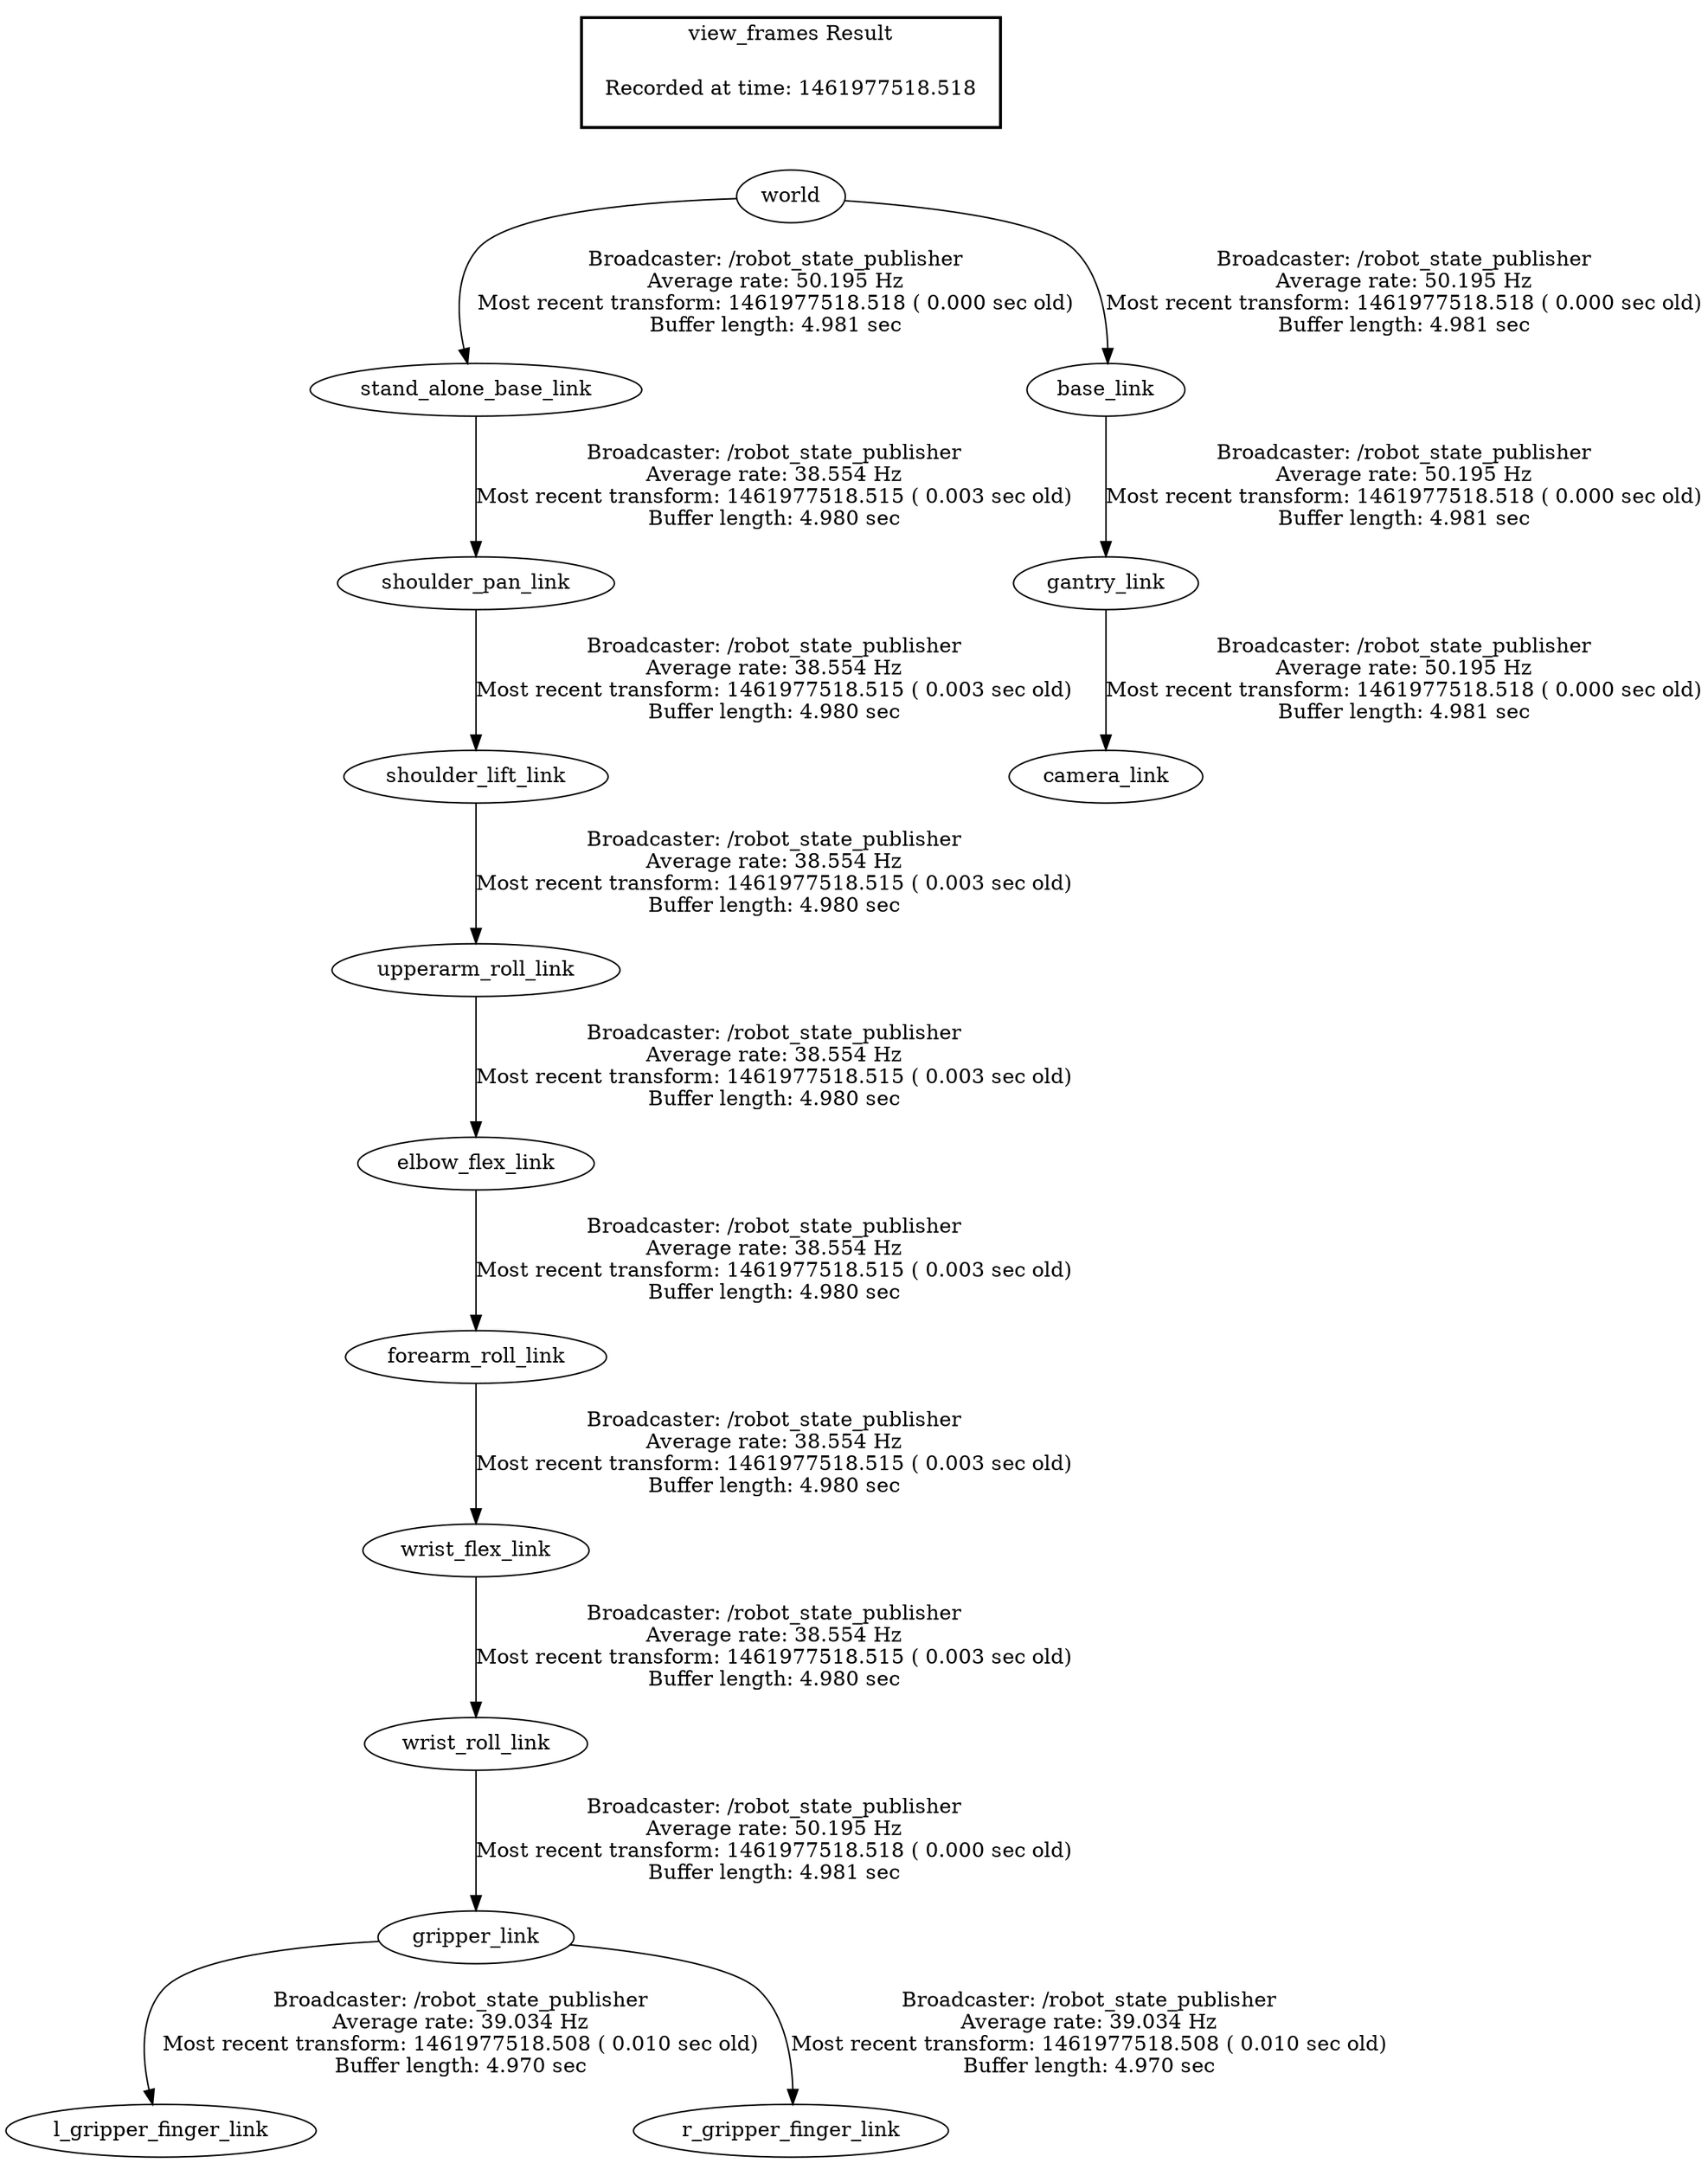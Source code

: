 digraph G {
"upperarm_roll_link" -> "elbow_flex_link"[label="Broadcaster: /robot_state_publisher\nAverage rate: 38.554 Hz\nMost recent transform: 1461977518.515 ( 0.003 sec old)\nBuffer length: 4.980 sec\n"];
"shoulder_lift_link" -> "upperarm_roll_link"[label="Broadcaster: /robot_state_publisher\nAverage rate: 38.554 Hz\nMost recent transform: 1461977518.515 ( 0.003 sec old)\nBuffer length: 4.980 sec\n"];
"elbow_flex_link" -> "forearm_roll_link"[label="Broadcaster: /robot_state_publisher\nAverage rate: 38.554 Hz\nMost recent transform: 1461977518.515 ( 0.003 sec old)\nBuffer length: 4.980 sec\n"];
"shoulder_pan_link" -> "shoulder_lift_link"[label="Broadcaster: /robot_state_publisher\nAverage rate: 38.554 Hz\nMost recent transform: 1461977518.515 ( 0.003 sec old)\nBuffer length: 4.980 sec\n"];
"stand_alone_base_link" -> "shoulder_pan_link"[label="Broadcaster: /robot_state_publisher\nAverage rate: 38.554 Hz\nMost recent transform: 1461977518.515 ( 0.003 sec old)\nBuffer length: 4.980 sec\n"];
"world" -> "stand_alone_base_link"[label="Broadcaster: /robot_state_publisher\nAverage rate: 50.195 Hz\nMost recent transform: 1461977518.518 ( 0.000 sec old)\nBuffer length: 4.981 sec\n"];
"forearm_roll_link" -> "wrist_flex_link"[label="Broadcaster: /robot_state_publisher\nAverage rate: 38.554 Hz\nMost recent transform: 1461977518.515 ( 0.003 sec old)\nBuffer length: 4.980 sec\n"];
"wrist_flex_link" -> "wrist_roll_link"[label="Broadcaster: /robot_state_publisher\nAverage rate: 38.554 Hz\nMost recent transform: 1461977518.515 ( 0.003 sec old)\nBuffer length: 4.980 sec\n"];
"gantry_link" -> "camera_link"[label="Broadcaster: /robot_state_publisher\nAverage rate: 50.195 Hz\nMost recent transform: 1461977518.518 ( 0.000 sec old)\nBuffer length: 4.981 sec\n"];
"base_link" -> "gantry_link"[label="Broadcaster: /robot_state_publisher\nAverage rate: 50.195 Hz\nMost recent transform: 1461977518.518 ( 0.000 sec old)\nBuffer length: 4.981 sec\n"];
"world" -> "base_link"[label="Broadcaster: /robot_state_publisher\nAverage rate: 50.195 Hz\nMost recent transform: 1461977518.518 ( 0.000 sec old)\nBuffer length: 4.981 sec\n"];
"wrist_roll_link" -> "gripper_link"[label="Broadcaster: /robot_state_publisher\nAverage rate: 50.195 Hz\nMost recent transform: 1461977518.518 ( 0.000 sec old)\nBuffer length: 4.981 sec\n"];
"gripper_link" -> "l_gripper_finger_link"[label="Broadcaster: /robot_state_publisher\nAverage rate: 39.034 Hz\nMost recent transform: 1461977518.508 ( 0.010 sec old)\nBuffer length: 4.970 sec\n"];
"gripper_link" -> "r_gripper_finger_link"[label="Broadcaster: /robot_state_publisher\nAverage rate: 39.034 Hz\nMost recent transform: 1461977518.508 ( 0.010 sec old)\nBuffer length: 4.970 sec\n"];
edge [style=invis];
 subgraph cluster_legend { style=bold; color=black; label ="view_frames Result";
"Recorded at time: 1461977518.518"[ shape=plaintext ] ;
 }->"world";
}